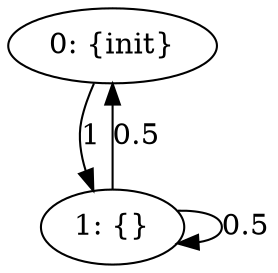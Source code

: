 digraph model {
	0 [ label = "0: {init}" ];
	1 [ label = "1: {}" ];
	0 -> 1 [ label= "1" ];
	1 -> 0 [ label= "0.5" ];
	1 -> 1 [ label= "0.5" ];
}
